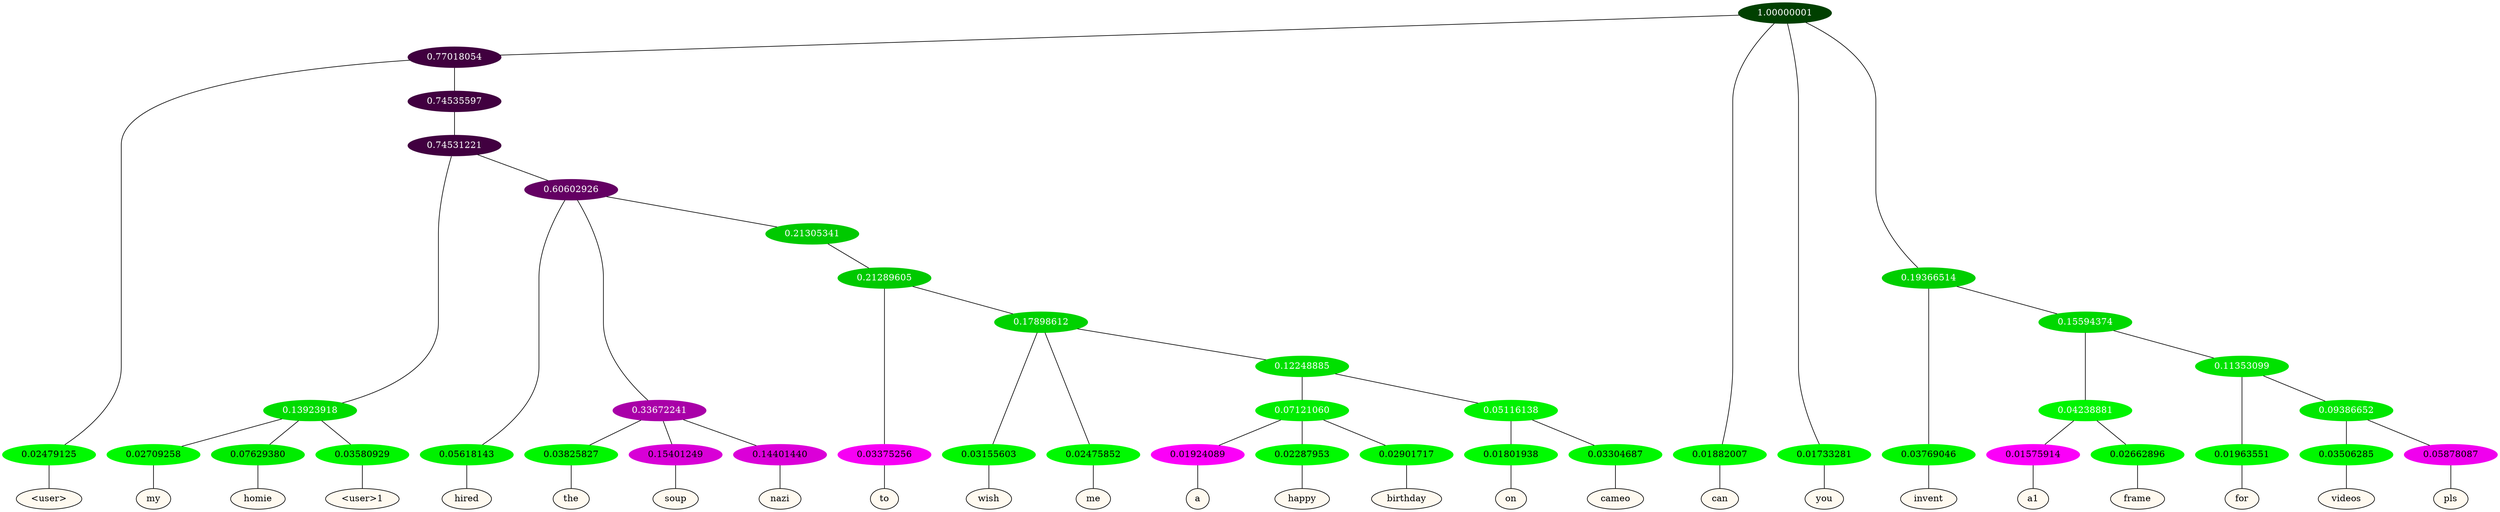 graph {
	node [format=png height=0.15 nodesep=0.001 ordering=out overlap=prism overlap_scaling=0.01 ranksep=0.001 ratio=0.2 style=filled width=0.15]
	{
		rank=same
		a_w_5 [label="\<user\>" color=black fillcolor=floralwhite style="filled,solid"]
		a_w_18 [label=my color=black fillcolor=floralwhite style="filled,solid"]
		a_w_19 [label=homie color=black fillcolor=floralwhite style="filled,solid"]
		a_w_20 [label="\<user\>1" color=black fillcolor=floralwhite style="filled,solid"]
		a_w_21 [label=hired color=black fillcolor=floralwhite style="filled,solid"]
		a_w_26 [label=the color=black fillcolor=floralwhite style="filled,solid"]
		a_w_27 [label=soup color=black fillcolor=floralwhite style="filled,solid"]
		a_w_28 [label=nazi color=black fillcolor=floralwhite style="filled,solid"]
		a_w_30 [label=to color=black fillcolor=floralwhite style="filled,solid"]
		a_w_32 [label=wish color=black fillcolor=floralwhite style="filled,solid"]
		a_w_33 [label=me color=black fillcolor=floralwhite style="filled,solid"]
		a_w_37 [label=a color=black fillcolor=floralwhite style="filled,solid"]
		a_w_38 [label=happy color=black fillcolor=floralwhite style="filled,solid"]
		a_w_39 [label=birthday color=black fillcolor=floralwhite style="filled,solid"]
		a_w_40 [label=on color=black fillcolor=floralwhite style="filled,solid"]
		a_w_41 [label=cameo color=black fillcolor=floralwhite style="filled,solid"]
		a_w_2 [label=can color=black fillcolor=floralwhite style="filled,solid"]
		a_w_3 [label=you color=black fillcolor=floralwhite style="filled,solid"]
		a_w_7 [label=invent color=black fillcolor=floralwhite style="filled,solid"]
		a_w_14 [label=a1 color=black fillcolor=floralwhite style="filled,solid"]
		a_w_15 [label=frame color=black fillcolor=floralwhite style="filled,solid"]
		a_w_16 [label=for color=black fillcolor=floralwhite style="filled,solid"]
		a_w_24 [label=videos color=black fillcolor=floralwhite style="filled,solid"]
		a_w_25 [label=pls color=black fillcolor=floralwhite style="filled,solid"]
	}
	a_n_5 -- a_w_5
	a_n_18 -- a_w_18
	a_n_19 -- a_w_19
	a_n_20 -- a_w_20
	a_n_21 -- a_w_21
	a_n_26 -- a_w_26
	a_n_27 -- a_w_27
	a_n_28 -- a_w_28
	a_n_30 -- a_w_30
	a_n_32 -- a_w_32
	a_n_33 -- a_w_33
	a_n_37 -- a_w_37
	a_n_38 -- a_w_38
	a_n_39 -- a_w_39
	a_n_40 -- a_w_40
	a_n_41 -- a_w_41
	a_n_2 -- a_w_2
	a_n_3 -- a_w_3
	a_n_7 -- a_w_7
	a_n_14 -- a_w_14
	a_n_15 -- a_w_15
	a_n_16 -- a_w_16
	a_n_24 -- a_w_24
	a_n_25 -- a_w_25
	{
		rank=same
		a_n_5 [label=0.02479125 color="0.334 1.000 0.975" fontcolor=black]
		a_n_18 [label=0.02709258 color="0.334 1.000 0.973" fontcolor=black]
		a_n_19 [label=0.07629380 color="0.334 1.000 0.924" fontcolor=black]
		a_n_20 [label=0.03580929 color="0.334 1.000 0.964" fontcolor=black]
		a_n_21 [label=0.05618143 color="0.334 1.000 0.944" fontcolor=black]
		a_n_26 [label=0.03825827 color="0.334 1.000 0.962" fontcolor=black]
		a_n_27 [label=0.15401249 color="0.835 1.000 0.846" fontcolor=black]
		a_n_28 [label=0.14401440 color="0.835 1.000 0.856" fontcolor=black]
		a_n_30 [label=0.03375256 color="0.835 1.000 0.966" fontcolor=black]
		a_n_32 [label=0.03155603 color="0.334 1.000 0.968" fontcolor=black]
		a_n_33 [label=0.02475852 color="0.334 1.000 0.975" fontcolor=black]
		a_n_37 [label=0.01924089 color="0.835 1.000 0.981" fontcolor=black]
		a_n_38 [label=0.02287953 color="0.334 1.000 0.977" fontcolor=black]
		a_n_39 [label=0.02901717 color="0.334 1.000 0.971" fontcolor=black]
		a_n_40 [label=0.01801938 color="0.334 1.000 0.982" fontcolor=black]
		a_n_41 [label=0.03304687 color="0.334 1.000 0.967" fontcolor=black]
		a_n_2 [label=0.01882007 color="0.334 1.000 0.981" fontcolor=black]
		a_n_3 [label=0.01733281 color="0.334 1.000 0.983" fontcolor=black]
		a_n_7 [label=0.03769046 color="0.334 1.000 0.962" fontcolor=black]
		a_n_14 [label=0.01575914 color="0.835 1.000 0.984" fontcolor=black]
		a_n_15 [label=0.02662896 color="0.334 1.000 0.973" fontcolor=black]
		a_n_16 [label=0.01963551 color="0.334 1.000 0.980" fontcolor=black]
		a_n_24 [label=0.03506285 color="0.334 1.000 0.965" fontcolor=black]
		a_n_25 [label=0.05878087 color="0.835 1.000 0.941" fontcolor=black]
	}
	a_n_0 [label=1.00000001 color="0.334 1.000 0.250" fontcolor=grey99]
	a_n_1 [label=0.77018054 color="0.835 1.000 0.250" fontcolor=grey99]
	a_n_0 -- a_n_1
	a_n_0 -- a_n_2
	a_n_0 -- a_n_3
	a_n_4 [label=0.19366514 color="0.334 1.000 0.806" fontcolor=grey99]
	a_n_0 -- a_n_4
	a_n_1 -- a_n_5
	a_n_6 [label=0.74535597 color="0.835 1.000 0.255" fontcolor=grey99]
	a_n_1 -- a_n_6
	a_n_4 -- a_n_7
	a_n_8 [label=0.15594374 color="0.334 1.000 0.844" fontcolor=grey99]
	a_n_4 -- a_n_8
	a_n_9 [label=0.74531221 color="0.835 1.000 0.255" fontcolor=grey99]
	a_n_6 -- a_n_9
	a_n_10 [label=0.04238881 color="0.334 1.000 0.958" fontcolor=grey99]
	a_n_8 -- a_n_10
	a_n_11 [label=0.11353099 color="0.334 1.000 0.886" fontcolor=grey99]
	a_n_8 -- a_n_11
	a_n_12 [label=0.13923918 color="0.334 1.000 0.861" fontcolor=grey99]
	a_n_9 -- a_n_12
	a_n_13 [label=0.60602926 color="0.835 1.000 0.394" fontcolor=grey99]
	a_n_9 -- a_n_13
	a_n_10 -- a_n_14
	a_n_10 -- a_n_15
	a_n_11 -- a_n_16
	a_n_17 [label=0.09386652 color="0.334 1.000 0.906" fontcolor=grey99]
	a_n_11 -- a_n_17
	a_n_12 -- a_n_18
	a_n_12 -- a_n_19
	a_n_12 -- a_n_20
	a_n_13 -- a_n_21
	a_n_22 [label=0.33672241 color="0.835 1.000 0.663" fontcolor=grey99]
	a_n_13 -- a_n_22
	a_n_23 [label=0.21305341 color="0.334 1.000 0.787" fontcolor=grey99]
	a_n_13 -- a_n_23
	a_n_17 -- a_n_24
	a_n_17 -- a_n_25
	a_n_22 -- a_n_26
	a_n_22 -- a_n_27
	a_n_22 -- a_n_28
	a_n_29 [label=0.21289605 color="0.334 1.000 0.787" fontcolor=grey99]
	a_n_23 -- a_n_29
	a_n_29 -- a_n_30
	a_n_31 [label=0.17898612 color="0.334 1.000 0.821" fontcolor=grey99]
	a_n_29 -- a_n_31
	a_n_31 -- a_n_32
	a_n_31 -- a_n_33
	a_n_34 [label=0.12248885 color="0.334 1.000 0.878" fontcolor=grey99]
	a_n_31 -- a_n_34
	a_n_35 [label=0.07121060 color="0.334 1.000 0.929" fontcolor=grey99]
	a_n_34 -- a_n_35
	a_n_36 [label=0.05116138 color="0.334 1.000 0.949" fontcolor=grey99]
	a_n_34 -- a_n_36
	a_n_35 -- a_n_37
	a_n_35 -- a_n_38
	a_n_35 -- a_n_39
	a_n_36 -- a_n_40
	a_n_36 -- a_n_41
}
